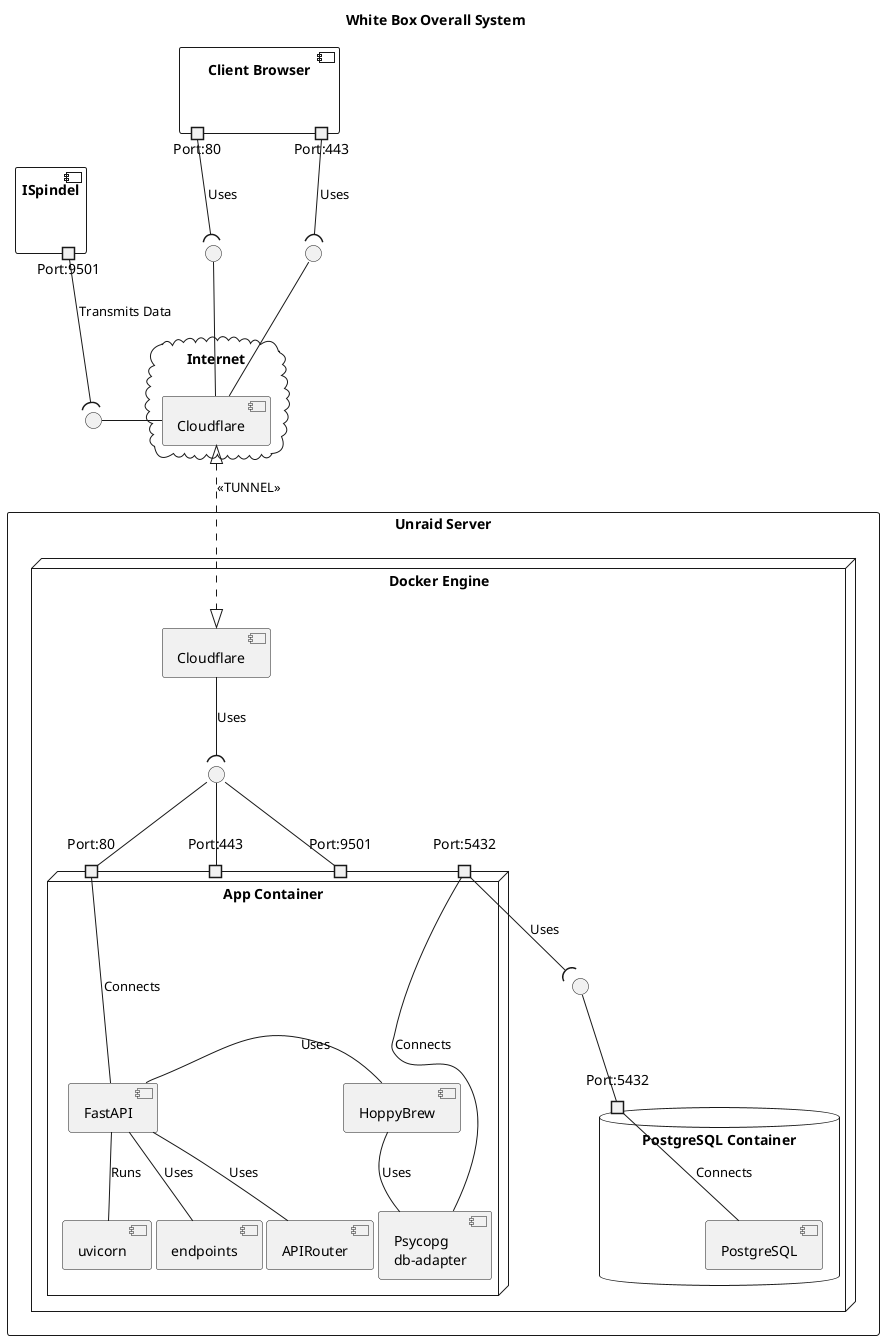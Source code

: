 @startuml 04-white-box-overall-system

title White Box Overall System

interface " " as I01
interface " " as I02
interface " " as I03

component "Client Browser" as ClientBrowser{
    portout "Port:80" as ClientPort80
    portout "Port:443" as ClientPort443
}
component "ISpindel" as ISpindel{
    portout "Port:9501" as ISpindel_port
}

cloud "Internet" {
    component "Cloudflare" as cloudflare
}

ClientPort80 -down-( I01 : Uses
I01 -down- cloudflare 

ClientPort443 -down-( I02 : Uses
I02 -down- cloudflare

ISpindel_port --( I03 : Transmits Data
I03 - cloudflare 




rectangle "Unraid Server" {
    node "Docker Engine" {
        component "Cloudflare" as CloudflareTunnel

        cloudflare <|..|> CloudflareTunnel : <<TUNNEL>>

        node "App Container" as Application_Container {
            component "HoppyBrew" as HoppyBrew
            component "Psycopg\ndb-adapter" as db_adapter
            component "FastAPI" as api
            component "uvicorn" as uvicorn
            component "endpoints" as endpoints
            component "APIRouter" as APIRouter

            portin "Port:80" as port80
            portin "Port:443" as port443
            portin "Port:9501" as port9501
            port "Port:5432" as db_port
            

            api - HoppyBrew : Uses
            HoppyBrew -- db_adapter : Uses
            api -- uvicorn  : Runs
            api -- endpoints  : Uses
            api -- APIRouter  : Uses

            
            port80 -down- api : Connects
            db_adapter -- db_port : Connects
        }

        interface " " as I04
        CloudflareTunnel --( I04 : Uses
        I04 -- port80
        I04 -- port443
        I04 -- port9501

        database "PostgreSQL Container" {
            component "PostgreSQL" as PostgreSQL
            port "Port:5432" as PostgreSQL_port
            PostgreSQL -up- PostgreSQL_port : Connects
        }

        interface " " as I05
        db_port --( I05 : Uses
        I05 -- PostgreSQL_port
    }
}
@enduml